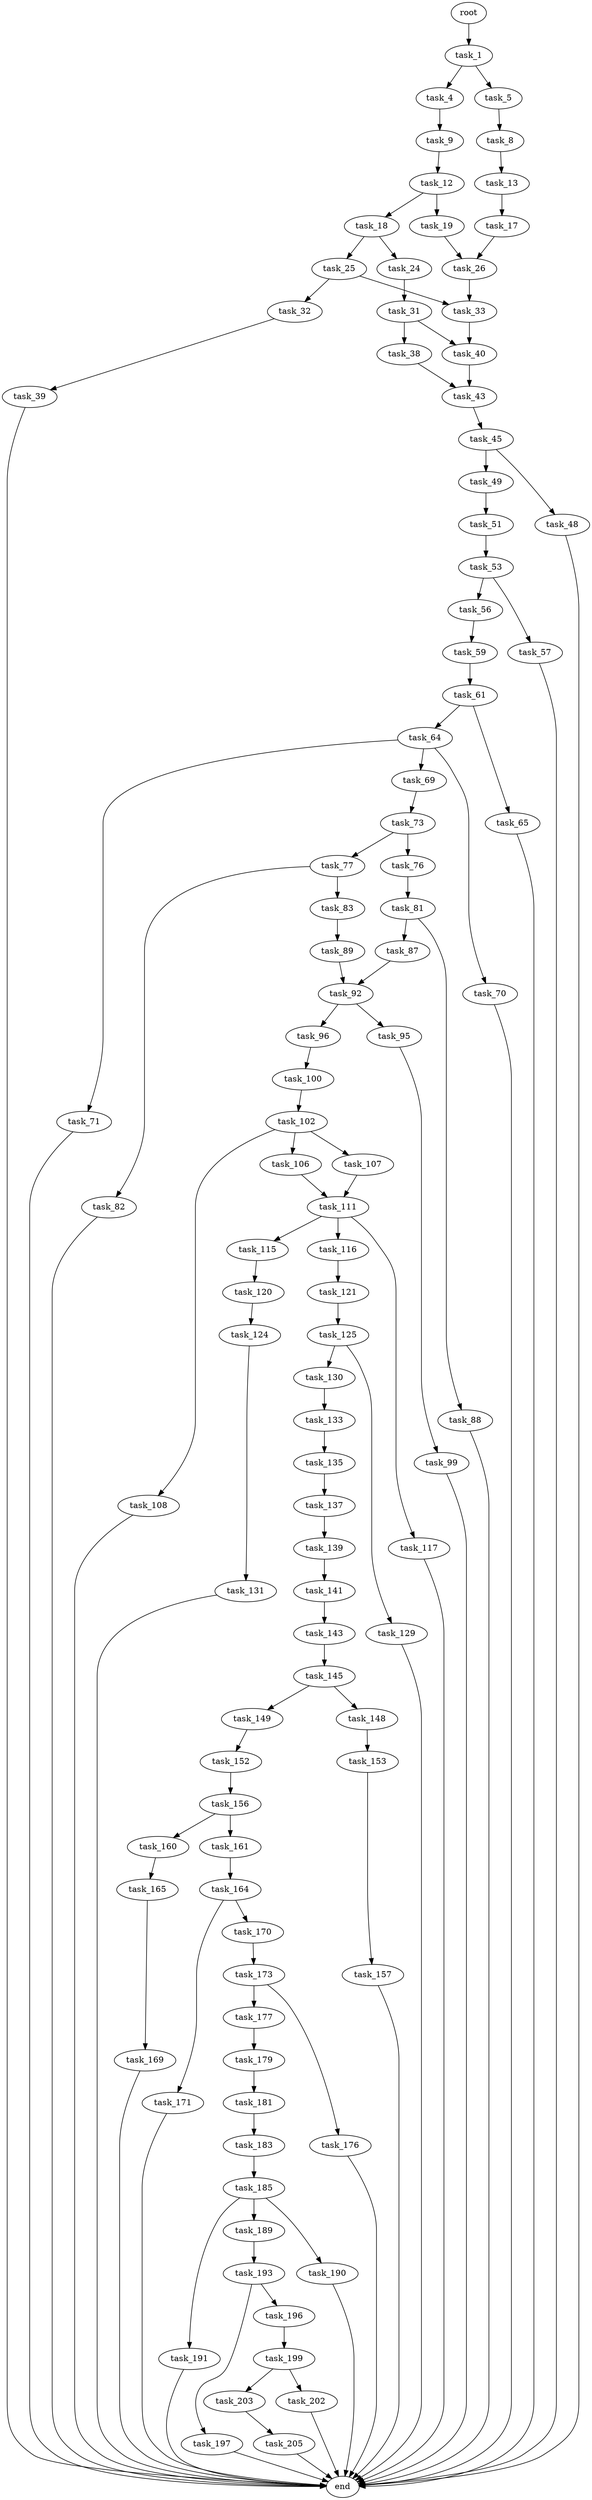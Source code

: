 digraph G {
  root [size="0.000000"];
  task_1 [size="986300346.000000"];
  task_4 [size="3756872962.000000"];
  task_5 [size="549755813888.000000"];
  task_9 [size="2803976999.000000"];
  task_8 [size="201380590324.000000"];
  task_13 [size="189683082886.000000"];
  task_12 [size="109582037990.000000"];
  task_18 [size="40561571088.000000"];
  task_19 [size="8589934592.000000"];
  task_17 [size="134217728000.000000"];
  task_26 [size="68719476736.000000"];
  task_24 [size="13219908372.000000"];
  task_25 [size="183980078376.000000"];
  task_31 [size="28991029248.000000"];
  task_32 [size="368293445632.000000"];
  task_33 [size="368293445632.000000"];
  task_38 [size="825327956284.000000"];
  task_40 [size="8589934592.000000"];
  task_39 [size="33196593420.000000"];
  task_43 [size="6889320036.000000"];
  end [size="0.000000"];
  task_45 [size="134217728000.000000"];
  task_48 [size="67055741462.000000"];
  task_49 [size="1006049000380.000000"];
  task_51 [size="231928233984.000000"];
  task_53 [size="2114674145.000000"];
  task_56 [size="2245330059.000000"];
  task_57 [size="1974532350.000000"];
  task_59 [size="33390665291.000000"];
  task_61 [size="24567485898.000000"];
  task_64 [size="7137882854.000000"];
  task_65 [size="7997071142.000000"];
  task_69 [size="11515256106.000000"];
  task_70 [size="21755463211.000000"];
  task_71 [size="18949091467.000000"];
  task_73 [size="134217728000.000000"];
  task_76 [size="328789024650.000000"];
  task_77 [size="34224694991.000000"];
  task_81 [size="782757789696.000000"];
  task_82 [size="56908903177.000000"];
  task_83 [size="34600030078.000000"];
  task_87 [size="28991029248.000000"];
  task_88 [size="16580641328.000000"];
  task_89 [size="191897182248.000000"];
  task_92 [size="20683949990.000000"];
  task_95 [size="28991029248.000000"];
  task_96 [size="368293445632.000000"];
  task_99 [size="869332920.000000"];
  task_100 [size="1170661102022.000000"];
  task_102 [size="36968300975.000000"];
  task_106 [size="251242898871.000000"];
  task_107 [size="368554176.000000"];
  task_108 [size="4478313844.000000"];
  task_111 [size="368293445632.000000"];
  task_115 [size="90427946556.000000"];
  task_116 [size="667835483285.000000"];
  task_117 [size="68719476736.000000"];
  task_120 [size="231928233984.000000"];
  task_121 [size="17481045691.000000"];
  task_124 [size="100641227926.000000"];
  task_125 [size="154262873628.000000"];
  task_131 [size="50555404338.000000"];
  task_129 [size="4774902259.000000"];
  task_130 [size="16230770595.000000"];
  task_133 [size="817028715788.000000"];
  task_135 [size="879733816156.000000"];
  task_137 [size="134217728000.000000"];
  task_139 [size="98208832386.000000"];
  task_141 [size="231928233984.000000"];
  task_143 [size="6423383852.000000"];
  task_145 [size="68719476736.000000"];
  task_148 [size="134217728000.000000"];
  task_149 [size="175337986638.000000"];
  task_153 [size="2009855444.000000"];
  task_152 [size="68719476736.000000"];
  task_156 [size="53774707533.000000"];
  task_157 [size="33584973860.000000"];
  task_160 [size="28914845800.000000"];
  task_161 [size="30280396936.000000"];
  task_165 [size="1073741824000.000000"];
  task_164 [size="1073741824000.000000"];
  task_170 [size="14450898784.000000"];
  task_171 [size="134217728000.000000"];
  task_169 [size="782757789696.000000"];
  task_173 [size="1805939299.000000"];
  task_176 [size="127288192188.000000"];
  task_177 [size="1040337149559.000000"];
  task_179 [size="6893505362.000000"];
  task_181 [size="821701021376.000000"];
  task_183 [size="1145991798118.000000"];
  task_185 [size="6706037832.000000"];
  task_189 [size="817058989614.000000"];
  task_190 [size="31805050514.000000"];
  task_191 [size="231928233984.000000"];
  task_193 [size="213266055610.000000"];
  task_196 [size="4663121475.000000"];
  task_197 [size="52278834576.000000"];
  task_199 [size="5868247852.000000"];
  task_202 [size="12055034247.000000"];
  task_203 [size="15667177754.000000"];
  task_205 [size="616896991464.000000"];

  root -> task_1 [size="1.000000"];
  task_1 -> task_4 [size="33554432.000000"];
  task_1 -> task_5 [size="33554432.000000"];
  task_4 -> task_9 [size="301989888.000000"];
  task_5 -> task_8 [size="536870912.000000"];
  task_9 -> task_12 [size="75497472.000000"];
  task_8 -> task_13 [size="209715200.000000"];
  task_13 -> task_17 [size="209715200.000000"];
  task_12 -> task_18 [size="301989888.000000"];
  task_12 -> task_19 [size="301989888.000000"];
  task_18 -> task_24 [size="134217728.000000"];
  task_18 -> task_25 [size="134217728.000000"];
  task_19 -> task_26 [size="33554432.000000"];
  task_17 -> task_26 [size="209715200.000000"];
  task_26 -> task_33 [size="134217728.000000"];
  task_24 -> task_31 [size="411041792.000000"];
  task_25 -> task_32 [size="134217728.000000"];
  task_25 -> task_33 [size="134217728.000000"];
  task_31 -> task_38 [size="75497472.000000"];
  task_31 -> task_40 [size="75497472.000000"];
  task_32 -> task_39 [size="411041792.000000"];
  task_33 -> task_40 [size="411041792.000000"];
  task_38 -> task_43 [size="536870912.000000"];
  task_40 -> task_43 [size="33554432.000000"];
  task_39 -> end [size="1.000000"];
  task_43 -> task_45 [size="301989888.000000"];
  task_45 -> task_48 [size="209715200.000000"];
  task_45 -> task_49 [size="209715200.000000"];
  task_48 -> end [size="1.000000"];
  task_49 -> task_51 [size="679477248.000000"];
  task_51 -> task_53 [size="301989888.000000"];
  task_53 -> task_56 [size="33554432.000000"];
  task_53 -> task_57 [size="33554432.000000"];
  task_56 -> task_59 [size="75497472.000000"];
  task_57 -> end [size="1.000000"];
  task_59 -> task_61 [size="838860800.000000"];
  task_61 -> task_64 [size="679477248.000000"];
  task_61 -> task_65 [size="679477248.000000"];
  task_64 -> task_69 [size="536870912.000000"];
  task_64 -> task_70 [size="536870912.000000"];
  task_64 -> task_71 [size="536870912.000000"];
  task_65 -> end [size="1.000000"];
  task_69 -> task_73 [size="536870912.000000"];
  task_70 -> end [size="1.000000"];
  task_71 -> end [size="1.000000"];
  task_73 -> task_76 [size="209715200.000000"];
  task_73 -> task_77 [size="209715200.000000"];
  task_76 -> task_81 [size="679477248.000000"];
  task_77 -> task_82 [size="33554432.000000"];
  task_77 -> task_83 [size="33554432.000000"];
  task_81 -> task_87 [size="679477248.000000"];
  task_81 -> task_88 [size="679477248.000000"];
  task_82 -> end [size="1.000000"];
  task_83 -> task_89 [size="75497472.000000"];
  task_87 -> task_92 [size="75497472.000000"];
  task_88 -> end [size="1.000000"];
  task_89 -> task_92 [size="209715200.000000"];
  task_92 -> task_95 [size="411041792.000000"];
  task_92 -> task_96 [size="411041792.000000"];
  task_95 -> task_99 [size="75497472.000000"];
  task_96 -> task_100 [size="411041792.000000"];
  task_99 -> end [size="1.000000"];
  task_100 -> task_102 [size="838860800.000000"];
  task_102 -> task_106 [size="679477248.000000"];
  task_102 -> task_107 [size="679477248.000000"];
  task_102 -> task_108 [size="679477248.000000"];
  task_106 -> task_111 [size="838860800.000000"];
  task_107 -> task_111 [size="33554432.000000"];
  task_108 -> end [size="1.000000"];
  task_111 -> task_115 [size="411041792.000000"];
  task_111 -> task_116 [size="411041792.000000"];
  task_111 -> task_117 [size="411041792.000000"];
  task_115 -> task_120 [size="134217728.000000"];
  task_116 -> task_121 [size="679477248.000000"];
  task_117 -> end [size="1.000000"];
  task_120 -> task_124 [size="301989888.000000"];
  task_121 -> task_125 [size="838860800.000000"];
  task_124 -> task_131 [size="209715200.000000"];
  task_125 -> task_129 [size="134217728.000000"];
  task_125 -> task_130 [size="134217728.000000"];
  task_131 -> end [size="1.000000"];
  task_129 -> end [size="1.000000"];
  task_130 -> task_133 [size="301989888.000000"];
  task_133 -> task_135 [size="838860800.000000"];
  task_135 -> task_137 [size="536870912.000000"];
  task_137 -> task_139 [size="209715200.000000"];
  task_139 -> task_141 [size="75497472.000000"];
  task_141 -> task_143 [size="301989888.000000"];
  task_143 -> task_145 [size="536870912.000000"];
  task_145 -> task_148 [size="134217728.000000"];
  task_145 -> task_149 [size="134217728.000000"];
  task_148 -> task_153 [size="209715200.000000"];
  task_149 -> task_152 [size="301989888.000000"];
  task_153 -> task_157 [size="33554432.000000"];
  task_152 -> task_156 [size="134217728.000000"];
  task_156 -> task_160 [size="75497472.000000"];
  task_156 -> task_161 [size="75497472.000000"];
  task_157 -> end [size="1.000000"];
  task_160 -> task_165 [size="838860800.000000"];
  task_161 -> task_164 [size="679477248.000000"];
  task_165 -> task_169 [size="838860800.000000"];
  task_164 -> task_170 [size="838860800.000000"];
  task_164 -> task_171 [size="838860800.000000"];
  task_170 -> task_173 [size="301989888.000000"];
  task_171 -> end [size="1.000000"];
  task_169 -> end [size="1.000000"];
  task_173 -> task_176 [size="33554432.000000"];
  task_173 -> task_177 [size="33554432.000000"];
  task_176 -> end [size="1.000000"];
  task_177 -> task_179 [size="838860800.000000"];
  task_179 -> task_181 [size="301989888.000000"];
  task_181 -> task_183 [size="838860800.000000"];
  task_183 -> task_185 [size="838860800.000000"];
  task_185 -> task_189 [size="536870912.000000"];
  task_185 -> task_190 [size="536870912.000000"];
  task_185 -> task_191 [size="536870912.000000"];
  task_189 -> task_193 [size="679477248.000000"];
  task_190 -> end [size="1.000000"];
  task_191 -> end [size="1.000000"];
  task_193 -> task_196 [size="411041792.000000"];
  task_193 -> task_197 [size="411041792.000000"];
  task_196 -> task_199 [size="75497472.000000"];
  task_197 -> end [size="1.000000"];
  task_199 -> task_202 [size="134217728.000000"];
  task_199 -> task_203 [size="134217728.000000"];
  task_202 -> end [size="1.000000"];
  task_203 -> task_205 [size="411041792.000000"];
  task_205 -> end [size="1.000000"];
}
